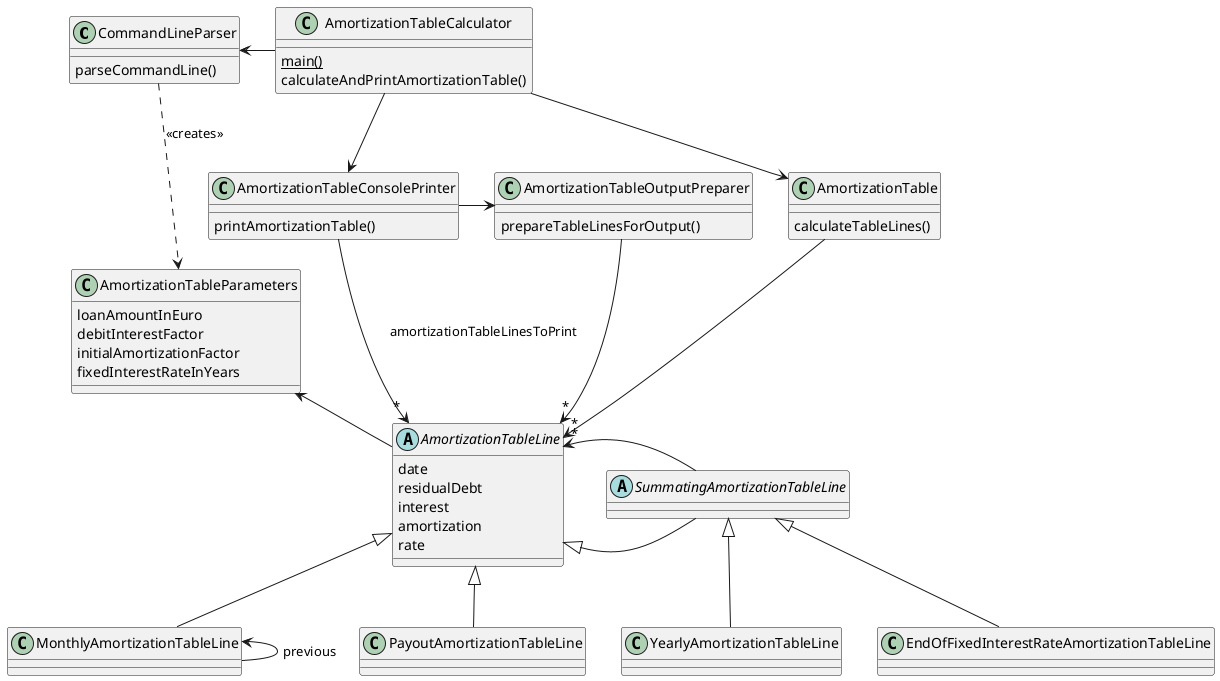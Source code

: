 @startuml

' This is a PlantUML file that describes a UML Class Diagram textually.
' See http://plantuml.com for more information.



class CommandLineParser {
    parseCommandLine()
}
CommandLineParser .down.> AmortizationTableParameters : << creates >>



class AmortizationTableCalculator {
    {static} main()
    calculateAndPrintAmortizationTable()
}
AmortizationTableCalculator -left-> CommandLineParser
AmortizationTableCalculator -down-> AmortizationTable
AmortizationTableCalculator -right-> AmortizationTableConsolePrinter



class AmortizationTableConsolePrinter {
    printAmortizationTable()
}
AmortizationTableConsolePrinter -> AmortizationTableOutputPreparer
AmortizationTableConsolePrinter --> "*" AmortizationTableLine : amortizationTableLinesToPrint



class AmortizationTableOutputPreparer {
    prepareTableLinesForOutput()
}
AmortizationTableOutputPreparer --> "*" AmortizationTableLine



class AmortizationTable {
    calculateTableLines()
}
AmortizationTable -down-> "*" AmortizationTableLine



class AmortizationTableParameters {
    loanAmountInEuro
    debitInterestFactor
    initialAmortizationFactor
    fixedInterestRateInYears
}



abstract class AmortizationTableLine {
    date
    residualDebt
    interest
    amortization
    rate
}
AmortizationTableLine -left-> AmortizationTableParameters



abstract class SummatingAmortizationTableLine {
}
AmortizationTableLine <|- SummatingAmortizationTableLine
SummatingAmortizationTableLine -> "*" AmortizationTableLine



class PayoutAmortizationTableLine {
}
AmortizationTableLine <|-- PayoutAmortizationTableLine



class MonthlyAmortizationTableLine {
}
AmortizationTableLine <|-- MonthlyAmortizationTableLine
MonthlyAmortizationTableLine -up-> MonthlyAmortizationTableLine : previous



class YearlyAmortizationTableLine {
}
SummatingAmortizationTableLine <|-- YearlyAmortizationTableLine



class EndOfFixedInterestRateAmortizationTableLine {
}
SummatingAmortizationTableLine <|-- EndOfFixedInterestRateAmortizationTableLine

@enduml